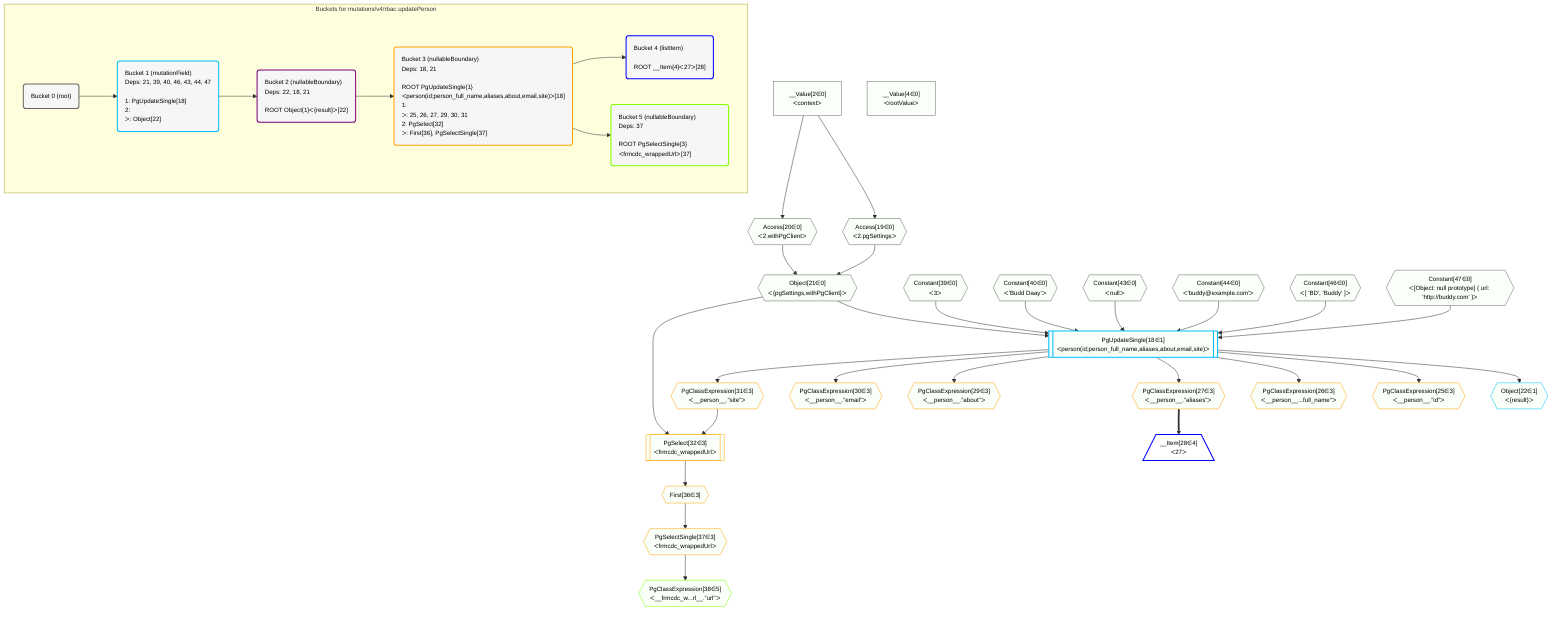 %%{init: {'themeVariables': { 'fontSize': '12px'}}}%%
graph TD
    classDef path fill:#eee,stroke:#000,color:#000
    classDef plan fill:#fff,stroke-width:1px,color:#000
    classDef itemplan fill:#fff,stroke-width:2px,color:#000
    classDef unbatchedplan fill:#dff,stroke-width:1px,color:#000
    classDef sideeffectplan fill:#fcc,stroke-width:2px,color:#000
    classDef bucket fill:#f6f6f6,color:#000,stroke-width:2px,text-align:left


    %% plan dependencies
    Object21{{"Object[21∈0]<br />ᐸ{pgSettings,withPgClient}ᐳ"}}:::plan
    Access19{{"Access[19∈0]<br />ᐸ2.pgSettingsᐳ"}}:::plan
    Access20{{"Access[20∈0]<br />ᐸ2.withPgClientᐳ"}}:::plan
    Access19 & Access20 --> Object21
    __Value2["__Value[2∈0]<br />ᐸcontextᐳ"]:::plan
    __Value2 --> Access19
    __Value2 --> Access20
    __Value4["__Value[4∈0]<br />ᐸrootValueᐳ"]:::plan
    Constant39{{"Constant[39∈0]<br />ᐸ3ᐳ"}}:::plan
    Constant40{{"Constant[40∈0]<br />ᐸ'Budd Daay'ᐳ"}}:::plan
    Constant43{{"Constant[43∈0]<br />ᐸnullᐳ"}}:::plan
    Constant44{{"Constant[44∈0]<br />ᐸ'buddy@example.com'ᐳ"}}:::plan
    Constant46{{"Constant[46∈0]<br />ᐸ[ 'BD', 'Buddy' ]ᐳ"}}:::plan
    Constant47{{"Constant[47∈0]<br />ᐸ[Object: null prototype] { url: 'http://buddy.com' }ᐳ"}}:::plan
    PgUpdateSingle18[["PgUpdateSingle[18∈1]<br />ᐸperson(id;person_full_name,aliases,about,email,site)ᐳ"]]:::sideeffectplan
    Object21 & Constant39 & Constant40 & Constant46 & Constant43 & Constant44 & Constant47 --> PgUpdateSingle18
    Object22{{"Object[22∈1]<br />ᐸ{result}ᐳ"}}:::plan
    PgUpdateSingle18 --> Object22
    PgSelect32[["PgSelect[32∈3]<br />ᐸfrmcdc_wrappedUrlᐳ"]]:::plan
    PgClassExpression31{{"PgClassExpression[31∈3]<br />ᐸ__person__.”site”ᐳ"}}:::plan
    Object21 & PgClassExpression31 --> PgSelect32
    PgClassExpression25{{"PgClassExpression[25∈3]<br />ᐸ__person__.”id”ᐳ"}}:::plan
    PgUpdateSingle18 --> PgClassExpression25
    PgClassExpression26{{"PgClassExpression[26∈3]<br />ᐸ__person__...full_name”ᐳ"}}:::plan
    PgUpdateSingle18 --> PgClassExpression26
    PgClassExpression27{{"PgClassExpression[27∈3]<br />ᐸ__person__.”aliases”ᐳ"}}:::plan
    PgUpdateSingle18 --> PgClassExpression27
    PgClassExpression29{{"PgClassExpression[29∈3]<br />ᐸ__person__.”about”ᐳ"}}:::plan
    PgUpdateSingle18 --> PgClassExpression29
    PgClassExpression30{{"PgClassExpression[30∈3]<br />ᐸ__person__.”email”ᐳ"}}:::plan
    PgUpdateSingle18 --> PgClassExpression30
    PgUpdateSingle18 --> PgClassExpression31
    First36{{"First[36∈3]"}}:::plan
    PgSelect32 --> First36
    PgSelectSingle37{{"PgSelectSingle[37∈3]<br />ᐸfrmcdc_wrappedUrlᐳ"}}:::plan
    First36 --> PgSelectSingle37
    __Item28[/"__Item[28∈4]<br />ᐸ27ᐳ"\]:::itemplan
    PgClassExpression27 ==> __Item28
    PgClassExpression38{{"PgClassExpression[38∈5]<br />ᐸ__frmcdc_w...rl__.”url”ᐳ"}}:::plan
    PgSelectSingle37 --> PgClassExpression38

    %% define steps

    subgraph "Buckets for mutations/v4/rbac.updatePerson"
    Bucket0("Bucket 0 (root)"):::bucket
    classDef bucket0 stroke:#696969
    class Bucket0,__Value2,__Value4,Access19,Access20,Object21,Constant39,Constant40,Constant43,Constant44,Constant46,Constant47 bucket0
    Bucket1("Bucket 1 (mutationField)<br />Deps: 21, 39, 40, 46, 43, 44, 47<br /><br />1: PgUpdateSingle[18]<br />2: <br />ᐳ: Object[22]"):::bucket
    classDef bucket1 stroke:#00bfff
    class Bucket1,PgUpdateSingle18,Object22 bucket1
    Bucket2("Bucket 2 (nullableBoundary)<br />Deps: 22, 18, 21<br /><br />ROOT Object{1}ᐸ{result}ᐳ[22]"):::bucket
    classDef bucket2 stroke:#7f007f
    class Bucket2 bucket2
    Bucket3("Bucket 3 (nullableBoundary)<br />Deps: 18, 21<br /><br />ROOT PgUpdateSingle{1}ᐸperson(id;person_full_name,aliases,about,email,site)ᐳ[18]<br />1: <br />ᐳ: 25, 26, 27, 29, 30, 31<br />2: PgSelect[32]<br />ᐳ: First[36], PgSelectSingle[37]"):::bucket
    classDef bucket3 stroke:#ffa500
    class Bucket3,PgClassExpression25,PgClassExpression26,PgClassExpression27,PgClassExpression29,PgClassExpression30,PgClassExpression31,PgSelect32,First36,PgSelectSingle37 bucket3
    Bucket4("Bucket 4 (listItem)<br /><br />ROOT __Item{4}ᐸ27ᐳ[28]"):::bucket
    classDef bucket4 stroke:#0000ff
    class Bucket4,__Item28 bucket4
    Bucket5("Bucket 5 (nullableBoundary)<br />Deps: 37<br /><br />ROOT PgSelectSingle{3}ᐸfrmcdc_wrappedUrlᐳ[37]"):::bucket
    classDef bucket5 stroke:#7fff00
    class Bucket5,PgClassExpression38 bucket5
    Bucket0 --> Bucket1
    Bucket1 --> Bucket2
    Bucket2 --> Bucket3
    Bucket3 --> Bucket4 & Bucket5
    classDef unary fill:#fafffa,borderWidth:8px
    class Object21,Access19,Access20,__Value2,__Value4,Constant39,Constant40,Constant43,Constant44,Constant46,Constant47,PgUpdateSingle18,Object22,PgSelect32,PgClassExpression25,PgClassExpression26,PgClassExpression27,PgClassExpression29,PgClassExpression30,PgClassExpression31,First36,PgSelectSingle37,PgClassExpression38 unary
    end